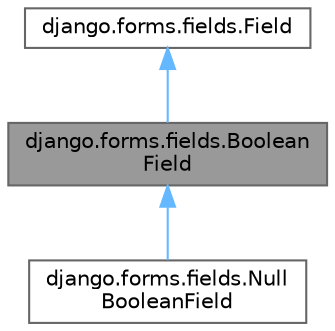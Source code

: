 digraph "django.forms.fields.BooleanField"
{
 // LATEX_PDF_SIZE
  bgcolor="transparent";
  edge [fontname=Helvetica,fontsize=10,labelfontname=Helvetica,labelfontsize=10];
  node [fontname=Helvetica,fontsize=10,shape=box,height=0.2,width=0.4];
  Node1 [id="Node000001",label="django.forms.fields.Boolean\lField",height=0.2,width=0.4,color="gray40", fillcolor="grey60", style="filled", fontcolor="black",tooltip=" "];
  Node2 -> Node1 [id="edge1_Node000001_Node000002",dir="back",color="steelblue1",style="solid",tooltip=" "];
  Node2 [id="Node000002",label="django.forms.fields.Field",height=0.2,width=0.4,color="gray40", fillcolor="white", style="filled",URL="$classdjango_1_1forms_1_1fields_1_1_field.html",tooltip=" "];
  Node1 -> Node3 [id="edge2_Node000001_Node000003",dir="back",color="steelblue1",style="solid",tooltip=" "];
  Node3 [id="Node000003",label="django.forms.fields.Null\lBooleanField",height=0.2,width=0.4,color="gray40", fillcolor="white", style="filled",URL="$classdjango_1_1forms_1_1fields_1_1_null_boolean_field.html",tooltip=" "];
}
